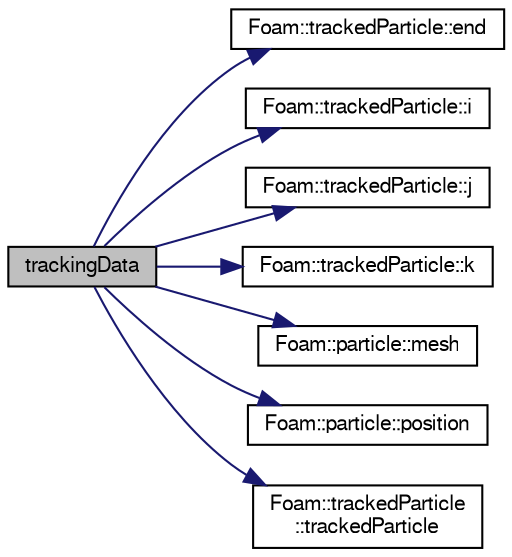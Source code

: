 digraph "trackingData"
{
  bgcolor="transparent";
  edge [fontname="FreeSans",fontsize="10",labelfontname="FreeSans",labelfontsize="10"];
  node [fontname="FreeSans",fontsize="10",shape=record];
  rankdir="LR";
  Node0 [label="trackingData",height=0.2,width=0.4,color="black", fillcolor="grey75", style="filled", fontcolor="black"];
  Node0 -> Node1 [color="midnightblue",fontsize="10",style="solid",fontname="FreeSans"];
  Node1 [label="Foam::trackedParticle::end",height=0.2,width=0.4,color="black",URL="$a24698.html#ae4d780489ee1a9a2bc695daa5d280e34",tooltip="point to track to "];
  Node0 -> Node2 [color="midnightblue",fontsize="10",style="solid",fontname="FreeSans"];
  Node2 [label="Foam::trackedParticle::i",height=0.2,width=0.4,color="black",URL="$a24698.html#aa77b73af74970be6f647931d1e15e25c",tooltip="transported label "];
  Node0 -> Node3 [color="midnightblue",fontsize="10",style="solid",fontname="FreeSans"];
  Node3 [label="Foam::trackedParticle::j",height=0.2,width=0.4,color="black",URL="$a24698.html#a4d83e2fb333801274082433536a46324",tooltip="transported label "];
  Node0 -> Node4 [color="midnightblue",fontsize="10",style="solid",fontname="FreeSans"];
  Node4 [label="Foam::trackedParticle::k",height=0.2,width=0.4,color="black",URL="$a24698.html#af6d3129ca2d8a8644543e47b1adb678a",tooltip="transported label "];
  Node0 -> Node5 [color="midnightblue",fontsize="10",style="solid",fontname="FreeSans"];
  Node5 [label="Foam::particle::mesh",height=0.2,width=0.4,color="black",URL="$a23586.html#a458b970a506d9f4c727dae3f97d98e2a",tooltip="Return the mesh database. "];
  Node0 -> Node6 [color="midnightblue",fontsize="10",style="solid",fontname="FreeSans"];
  Node6 [label="Foam::particle::position",height=0.2,width=0.4,color="black",URL="$a23586.html#aec20ad6ba1a80369ac11240fe4b9360e",tooltip="Return current particle position. "];
  Node0 -> Node7 [color="midnightblue",fontsize="10",style="solid",fontname="FreeSans"];
  Node7 [label="Foam::trackedParticle\l::trackedParticle",height=0.2,width=0.4,color="black",URL="$a24698.html#afbbd0f7a9cd5e87f07694754b5b1c128",tooltip="Construct from components. "];
}

